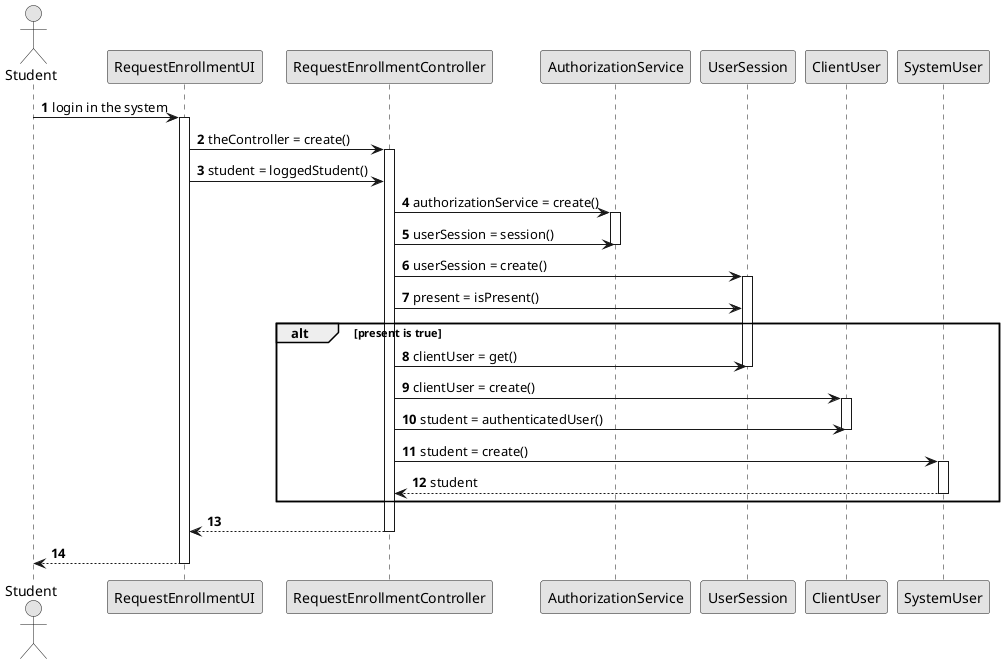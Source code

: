 @startuml
'http://plantuml.com/skinparam.html
skinparam monochrome true
skinparam packageStyle rect
skinparam defaultFontName FG Virgil
skinparam shadowing false

autonumber

actor Student

Student -> RequestEnrollmentUI: login in the system

activate RequestEnrollmentUI

RequestEnrollmentUI -> RequestEnrollmentController: theController = create()
activate RequestEnrollmentController
RequestEnrollmentUI -> RequestEnrollmentController: student = loggedStudent()

RequestEnrollmentController -> AuthorizationService: authorizationService = create()
activate AuthorizationService

RequestEnrollmentController -> AuthorizationService: userSession = session()
deactivate AuthorizationService

RequestEnrollmentController -> UserSession: userSession = create()
activate UserSession

RequestEnrollmentController -> UserSession: present = isPresent()

alt present is true

    RequestEnrollmentController -> UserSession: clientUser = get()
    deactivate UserSession

    RequestEnrollmentController -> ClientUser: clientUser = create()
    activate ClientUser

    RequestEnrollmentController -> ClientUser: student = authenticatedUser()
    deactivate ClientUser

    RequestEnrollmentController -> SystemUser: student = create()
    activate SystemUser

    SystemUser --> RequestEnrollmentController: student
    deactivate SystemUser

end
RequestEnrollmentController --> RequestEnrollmentUI
deactivate RequestEnrollmentController

RequestEnrollmentUI --> Student
deactivate RequestEnrollmentUI
@enduml